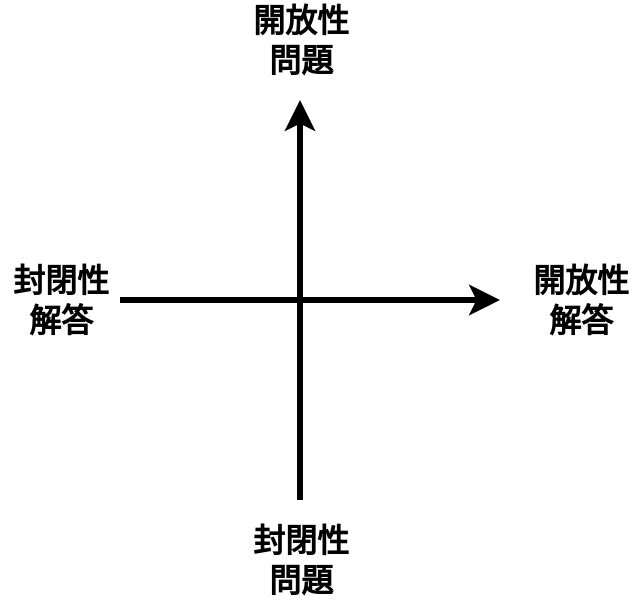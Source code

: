 <mxfile version="13.1.3">
    <diagram id="6hGFLwfOUW9BJ-s0fimq" name="Page-1">
        <mxGraphModel dx="663" dy="792" grid="1" gridSize="10" guides="0" tooltips="1" connect="1" arrows="1" fold="1" page="1" pageScale="1" pageWidth="400" pageHeight="400" math="0" shadow="0">
            <root>
                <mxCell id="0"/>
                <mxCell id="1" parent="0"/>
                <mxCell id="101" style="edgeStyle=orthogonalEdgeStyle;rounded=0;orthogonalLoop=1;jettySize=auto;html=1;strokeWidth=3;" parent="1" edge="1">
                    <mxGeometry relative="1" as="geometry">
                        <mxPoint x="110" y="190" as="sourcePoint"/>
                        <mxPoint x="300" y="190" as="targetPoint"/>
                        <Array as="points">
                            <mxPoint x="140" y="190"/>
                            <mxPoint x="140" y="190"/>
                        </Array>
                    </mxGeometry>
                </mxCell>
                <mxCell id="103" style="edgeStyle=orthogonalEdgeStyle;rounded=0;orthogonalLoop=1;jettySize=auto;html=1;strokeWidth=3;" edge="1" parent="1">
                    <mxGeometry relative="1" as="geometry">
                        <mxPoint x="200" y="290" as="sourcePoint"/>
                        <mxPoint x="200" y="90" as="targetPoint"/>
                        <Array as="points">
                            <mxPoint x="200" y="190"/>
                        </Array>
                    </mxGeometry>
                </mxCell>
                <mxCell id="104" value="&lt;font face=&quot;微軟正黑體&quot;&gt;&lt;span style=&quot;font-size: 16px&quot;&gt;&lt;b&gt;開放性&lt;br&gt;問題&lt;/b&gt;&lt;/span&gt;&lt;/font&gt;" style="text;html=1;align=center;verticalAlign=middle;resizable=0;points=[];autosize=1;" vertex="1" parent="1">
                    <mxGeometry x="170" y="40" width="60" height="40" as="geometry"/>
                </mxCell>
                <mxCell id="105" value="&lt;font face=&quot;微軟正黑體&quot;&gt;&lt;span style=&quot;font-size: 16px&quot;&gt;&lt;b&gt;封閉性&lt;br&gt;問題&lt;/b&gt;&lt;/span&gt;&lt;/font&gt;" style="text;html=1;align=center;verticalAlign=middle;resizable=0;points=[];autosize=1;" vertex="1" parent="1">
                    <mxGeometry x="170" y="300" width="60" height="40" as="geometry"/>
                </mxCell>
                <mxCell id="106" value="&lt;font face=&quot;微軟正黑體&quot;&gt;&lt;span style=&quot;font-size: 16px&quot;&gt;&lt;b&gt;開放性&lt;br&gt;解答&lt;/b&gt;&lt;/span&gt;&lt;/font&gt;" style="text;html=1;align=center;verticalAlign=middle;resizable=0;points=[];autosize=1;" vertex="1" parent="1">
                    <mxGeometry x="310" y="170" width="60" height="40" as="geometry"/>
                </mxCell>
                <mxCell id="107" value="&lt;font face=&quot;微軟正黑體&quot;&gt;&lt;span style=&quot;font-size: 16px&quot;&gt;&lt;b&gt;封閉性&lt;br&gt;解答&lt;/b&gt;&lt;/span&gt;&lt;/font&gt;" style="text;html=1;align=center;verticalAlign=middle;resizable=0;points=[];autosize=1;" vertex="1" parent="1">
                    <mxGeometry x="50" y="170" width="60" height="40" as="geometry"/>
                </mxCell>
            </root>
        </mxGraphModel>
    </diagram>
</mxfile>
